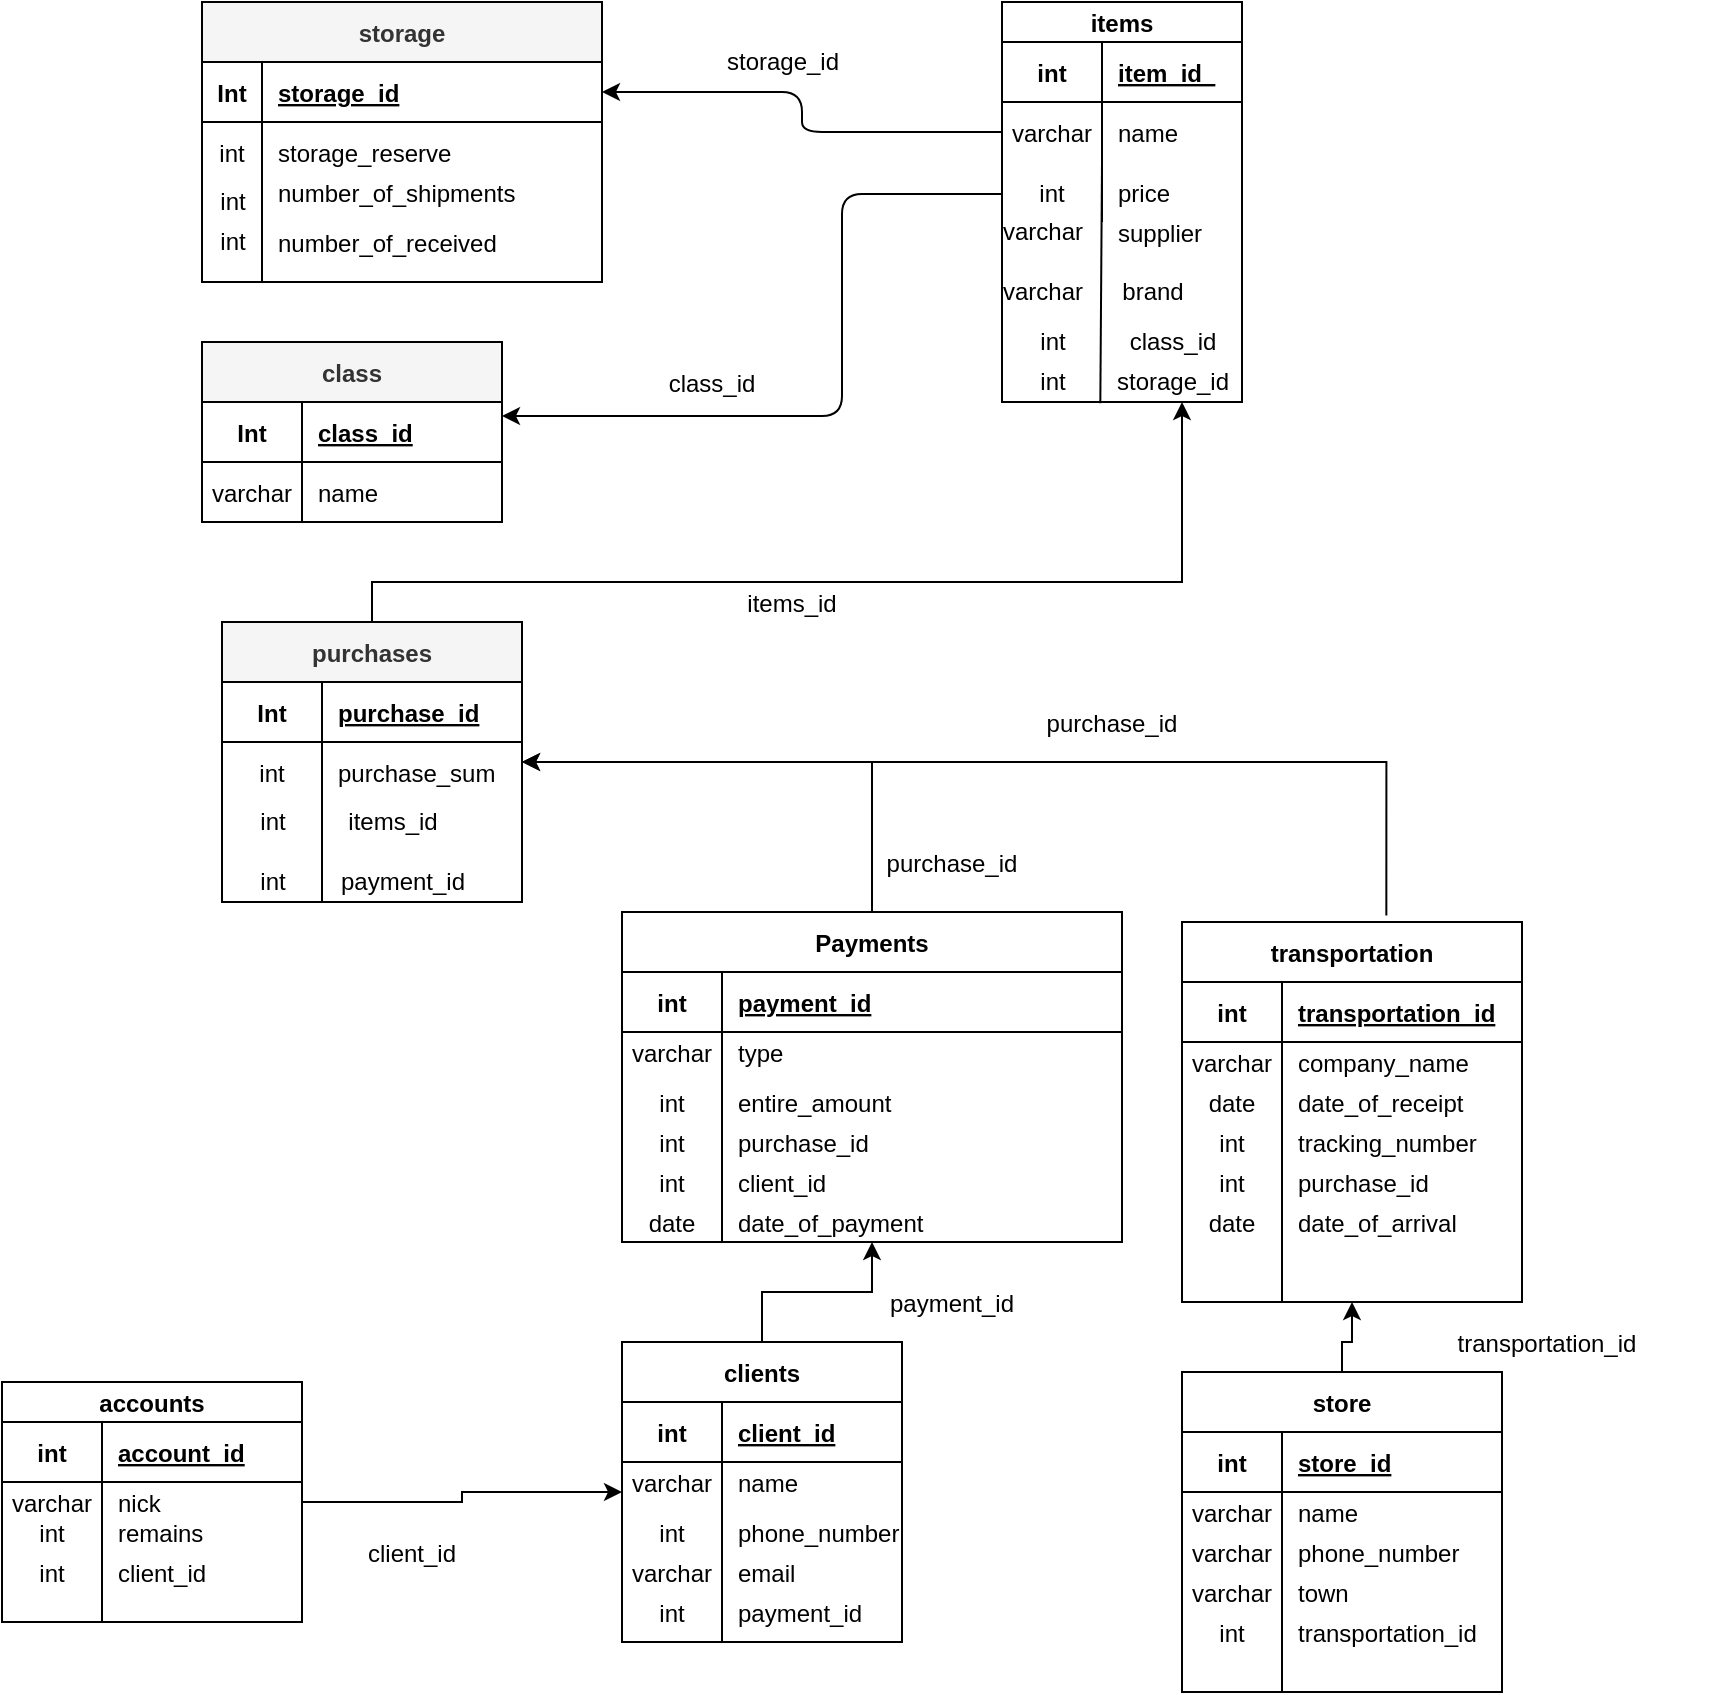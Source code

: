<mxfile version="15.9.1" type="device" pages="2"><diagram id="R2lEEEUBdFMjLlhIrx00" name="Page-1"><mxGraphModel dx="2422" dy="1034" grid="1" gridSize="10" guides="1" tooltips="1" connect="1" arrows="1" fold="1" page="1" pageScale="1" pageWidth="850" pageHeight="1100" math="0" shadow="0" extFonts="Permanent Marker^https://fonts.googleapis.com/css?family=Permanent+Marker"><root><mxCell id="0"/><mxCell id="1" parent="0"/><mxCell id="C-vyLk0tnHw3VtMMgP7b-1" value="" style="endArrow=none;startArrow=classic;endFill=0;startFill=1;edgeStyle=orthogonalEdgeStyle;fillColor=#ffe6cc;strokeColor=#000000;" parent="1" source="C-vyLk0tnHw3VtMMgP7b-24" target="C-vyLk0tnHw3VtMMgP7b-6" edge="1"><mxGeometry width="100" height="100" relative="1" as="geometry"><mxPoint x="340" y="720" as="sourcePoint"/><mxPoint x="440" y="620" as="targetPoint"/></mxGeometry></mxCell><mxCell id="C-vyLk0tnHw3VtMMgP7b-2" value="items" style="shape=table;startSize=20;container=1;collapsible=1;childLayout=tableLayout;fixedRows=1;rowLines=0;fontStyle=1;align=center;resizeLast=1;strokeWidth=1;strokeColor=default;gradientColor=#ffffff;" parent="1" vertex="1"><mxGeometry x="410" y="140" width="120" height="200" as="geometry"><mxRectangle x="410" y="120" width="80" height="20" as="alternateBounds"/></mxGeometry></mxCell><mxCell id="C-vyLk0tnHw3VtMMgP7b-3" value="" style="shape=partialRectangle;collapsible=0;dropTarget=0;pointerEvents=0;fillColor=none;points=[[0,0.5],[1,0.5]];portConstraint=eastwest;top=0;left=0;right=0;bottom=1;" parent="C-vyLk0tnHw3VtMMgP7b-2" vertex="1"><mxGeometry y="20" width="120" height="30" as="geometry"/></mxCell><mxCell id="C-vyLk0tnHw3VtMMgP7b-4" value="int" style="shape=partialRectangle;overflow=hidden;connectable=0;fillColor=none;top=0;left=0;bottom=0;right=0;fontStyle=1;" parent="C-vyLk0tnHw3VtMMgP7b-3" vertex="1"><mxGeometry width="50" height="30" as="geometry"><mxRectangle width="50" height="30" as="alternateBounds"/></mxGeometry></mxCell><mxCell id="C-vyLk0tnHw3VtMMgP7b-5" value="item_id  " style="shape=partialRectangle;overflow=hidden;connectable=0;fillColor=none;top=0;left=0;bottom=0;right=0;align=left;spacingLeft=6;fontStyle=5;" parent="C-vyLk0tnHw3VtMMgP7b-3" vertex="1"><mxGeometry x="50" width="70" height="30" as="geometry"><mxRectangle width="70" height="30" as="alternateBounds"/></mxGeometry></mxCell><mxCell id="C-vyLk0tnHw3VtMMgP7b-6" value="" style="shape=partialRectangle;collapsible=0;dropTarget=0;pointerEvents=0;fillColor=none;points=[[0,0.5],[1,0.5]];portConstraint=eastwest;top=0;left=0;right=0;bottom=0;" parent="C-vyLk0tnHw3VtMMgP7b-2" vertex="1"><mxGeometry y="50" width="120" height="30" as="geometry"/></mxCell><mxCell id="C-vyLk0tnHw3VtMMgP7b-7" value="varchar" style="shape=partialRectangle;overflow=hidden;connectable=0;fillColor=none;top=0;left=0;bottom=0;right=0;" parent="C-vyLk0tnHw3VtMMgP7b-6" vertex="1"><mxGeometry width="50" height="30" as="geometry"><mxRectangle width="50" height="30" as="alternateBounds"/></mxGeometry></mxCell><mxCell id="C-vyLk0tnHw3VtMMgP7b-8" value="name " style="shape=partialRectangle;overflow=hidden;connectable=0;fillColor=none;top=0;left=0;bottom=0;right=0;align=left;spacingLeft=6;" parent="C-vyLk0tnHw3VtMMgP7b-6" vertex="1"><mxGeometry x="50" width="70" height="30" as="geometry"><mxRectangle width="70" height="30" as="alternateBounds"/></mxGeometry></mxCell><mxCell id="C-vyLk0tnHw3VtMMgP7b-9" value="" style="shape=partialRectangle;collapsible=0;dropTarget=0;pointerEvents=0;fillColor=none;points=[[0,0.5],[1,0.5]];portConstraint=eastwest;top=0;left=0;right=0;bottom=0;" parent="C-vyLk0tnHw3VtMMgP7b-2" vertex="1"><mxGeometry y="80" width="120" height="30" as="geometry"/></mxCell><mxCell id="C-vyLk0tnHw3VtMMgP7b-10" value="int" style="shape=partialRectangle;overflow=hidden;connectable=0;fillColor=none;top=0;left=0;bottom=0;right=0;" parent="C-vyLk0tnHw3VtMMgP7b-9" vertex="1"><mxGeometry width="50" height="30" as="geometry"><mxRectangle width="50" height="30" as="alternateBounds"/></mxGeometry></mxCell><mxCell id="C-vyLk0tnHw3VtMMgP7b-11" value="price " style="shape=partialRectangle;overflow=hidden;connectable=0;fillColor=none;top=0;left=0;bottom=0;right=0;align=left;spacingLeft=6;" parent="C-vyLk0tnHw3VtMMgP7b-9" vertex="1"><mxGeometry x="50" width="70" height="30" as="geometry"><mxRectangle width="70" height="30" as="alternateBounds"/></mxGeometry></mxCell><mxCell id="UUAXigiT01chKrOop6QE-61" style="edgeStyle=orthogonalEdgeStyle;rounded=0;orthogonalLoop=1;jettySize=auto;html=1;entryX=0.601;entryY=-0.017;entryDx=0;entryDy=0;entryPerimeter=0;startArrow=classic;startFill=1;endArrow=none;endFill=0;strokeColor=#000000;" edge="1" parent="1" source="UUAXigiT01chKrOop6QE-36" target="C-vyLk0tnHw3VtMMgP7b-13"><mxGeometry relative="1" as="geometry"><mxPoint x="180" y="510" as="sourcePoint"/></mxGeometry></mxCell><mxCell id="C-vyLk0tnHw3VtMMgP7b-13" value="transportation" style="shape=table;startSize=30;container=1;collapsible=1;childLayout=tableLayout;fixedRows=1;rowLines=0;fontStyle=1;align=center;resizeLast=1;" parent="1" vertex="1"><mxGeometry x="500" y="600" width="170" height="190" as="geometry"/></mxCell><mxCell id="C-vyLk0tnHw3VtMMgP7b-14" value="" style="shape=partialRectangle;collapsible=0;dropTarget=0;pointerEvents=0;fillColor=none;points=[[0,0.5],[1,0.5]];portConstraint=eastwest;top=0;left=0;right=0;bottom=1;" parent="C-vyLk0tnHw3VtMMgP7b-13" vertex="1"><mxGeometry y="30" width="170" height="30" as="geometry"/></mxCell><mxCell id="C-vyLk0tnHw3VtMMgP7b-15" value="int" style="shape=partialRectangle;overflow=hidden;connectable=0;fillColor=none;top=0;left=0;bottom=0;right=0;fontStyle=1;" parent="C-vyLk0tnHw3VtMMgP7b-14" vertex="1"><mxGeometry width="50" height="30" as="geometry"><mxRectangle width="50" height="30" as="alternateBounds"/></mxGeometry></mxCell><mxCell id="C-vyLk0tnHw3VtMMgP7b-16" value="transportation_id" style="shape=partialRectangle;overflow=hidden;connectable=0;fillColor=none;top=0;left=0;bottom=0;right=0;align=left;spacingLeft=6;fontStyle=5;" parent="C-vyLk0tnHw3VtMMgP7b-14" vertex="1"><mxGeometry x="50" width="120" height="30" as="geometry"><mxRectangle width="120" height="30" as="alternateBounds"/></mxGeometry></mxCell><mxCell id="C-vyLk0tnHw3VtMMgP7b-17" value="" style="shape=partialRectangle;collapsible=0;dropTarget=0;pointerEvents=0;fillColor=none;points=[[0,0.5],[1,0.5]];portConstraint=eastwest;top=0;left=0;right=0;bottom=0;" parent="C-vyLk0tnHw3VtMMgP7b-13" vertex="1"><mxGeometry y="60" width="170" height="20" as="geometry"/></mxCell><mxCell id="C-vyLk0tnHw3VtMMgP7b-18" value="varchar" style="shape=partialRectangle;overflow=hidden;connectable=0;fillColor=none;top=0;left=0;bottom=0;right=0;" parent="C-vyLk0tnHw3VtMMgP7b-17" vertex="1"><mxGeometry width="50" height="20" as="geometry"><mxRectangle width="50" height="20" as="alternateBounds"/></mxGeometry></mxCell><mxCell id="C-vyLk0tnHw3VtMMgP7b-19" value="company_name" style="shape=partialRectangle;overflow=hidden;connectable=0;fillColor=none;top=0;left=0;bottom=0;right=0;align=left;spacingLeft=6;" parent="C-vyLk0tnHw3VtMMgP7b-17" vertex="1"><mxGeometry x="50" width="120" height="20" as="geometry"><mxRectangle width="120" height="20" as="alternateBounds"/></mxGeometry></mxCell><mxCell id="C-vyLk0tnHw3VtMMgP7b-20" value="" style="shape=partialRectangle;collapsible=0;dropTarget=0;pointerEvents=0;fillColor=none;points=[[0,0.5],[1,0.5]];portConstraint=eastwest;top=0;left=0;right=0;bottom=0;" parent="C-vyLk0tnHw3VtMMgP7b-13" vertex="1"><mxGeometry y="80" width="170" height="110" as="geometry"/></mxCell><mxCell id="C-vyLk0tnHw3VtMMgP7b-21" value="" style="shape=partialRectangle;overflow=hidden;connectable=0;fillColor=none;top=0;left=0;bottom=0;right=0;" parent="C-vyLk0tnHw3VtMMgP7b-20" vertex="1"><mxGeometry width="50" height="110" as="geometry"><mxRectangle width="50" height="110" as="alternateBounds"/></mxGeometry></mxCell><mxCell id="C-vyLk0tnHw3VtMMgP7b-22" value="" style="shape=partialRectangle;overflow=hidden;connectable=0;fillColor=none;top=0;left=0;bottom=0;right=0;align=left;spacingLeft=6;" parent="C-vyLk0tnHw3VtMMgP7b-20" vertex="1"><mxGeometry x="50" width="120" height="110" as="geometry"><mxRectangle width="120" height="110" as="alternateBounds"/></mxGeometry></mxCell><mxCell id="C-vyLk0tnHw3VtMMgP7b-23" value="storage" style="shape=table;startSize=30;container=1;collapsible=1;childLayout=tableLayout;fixedRows=1;rowLines=0;fontStyle=1;align=center;resizeLast=1;fillColor=#f5f5f5;fontColor=#333333;strokeColor=#000000;" parent="1" vertex="1"><mxGeometry x="10" y="140" width="200" height="140" as="geometry"/></mxCell><mxCell id="C-vyLk0tnHw3VtMMgP7b-24" value="" style="shape=partialRectangle;collapsible=0;dropTarget=0;pointerEvents=0;fillColor=none;points=[[0,0.5],[1,0.5]];portConstraint=eastwest;top=0;left=0;right=0;bottom=1;" parent="C-vyLk0tnHw3VtMMgP7b-23" vertex="1"><mxGeometry y="30" width="200" height="30" as="geometry"/></mxCell><mxCell id="C-vyLk0tnHw3VtMMgP7b-25" value="Int" style="shape=partialRectangle;overflow=hidden;connectable=0;fillColor=none;top=0;left=0;bottom=0;right=0;fontStyle=1;" parent="C-vyLk0tnHw3VtMMgP7b-24" vertex="1"><mxGeometry width="30" height="30" as="geometry"><mxRectangle width="30" height="30" as="alternateBounds"/></mxGeometry></mxCell><mxCell id="C-vyLk0tnHw3VtMMgP7b-26" value="storage_id" style="shape=partialRectangle;overflow=hidden;connectable=0;fillColor=none;top=0;left=0;bottom=0;right=0;align=left;spacingLeft=6;fontStyle=5;" parent="C-vyLk0tnHw3VtMMgP7b-24" vertex="1"><mxGeometry x="30" width="170" height="30" as="geometry"><mxRectangle width="170" height="30" as="alternateBounds"/></mxGeometry></mxCell><mxCell id="C-vyLk0tnHw3VtMMgP7b-27" value="" style="shape=partialRectangle;collapsible=0;dropTarget=0;pointerEvents=0;fillColor=none;points=[[0,0.5],[1,0.5]];portConstraint=eastwest;top=0;left=0;right=0;bottom=0;" parent="C-vyLk0tnHw3VtMMgP7b-23" vertex="1"><mxGeometry y="60" width="200" height="30" as="geometry"/></mxCell><mxCell id="C-vyLk0tnHw3VtMMgP7b-28" value="int" style="shape=partialRectangle;overflow=hidden;connectable=0;fillColor=none;top=0;left=0;bottom=0;right=0;" parent="C-vyLk0tnHw3VtMMgP7b-27" vertex="1"><mxGeometry width="30" height="30" as="geometry"><mxRectangle width="30" height="30" as="alternateBounds"/></mxGeometry></mxCell><mxCell id="C-vyLk0tnHw3VtMMgP7b-29" value="storage_reserve" style="shape=partialRectangle;overflow=hidden;connectable=0;fillColor=none;top=0;left=0;bottom=0;right=0;align=left;spacingLeft=6;" parent="C-vyLk0tnHw3VtMMgP7b-27" vertex="1"><mxGeometry x="30" width="170" height="30" as="geometry"><mxRectangle width="170" height="30" as="alternateBounds"/></mxGeometry></mxCell><mxCell id="UUAXigiT01chKrOop6QE-2" value="supplier" style="shape=partialRectangle;overflow=hidden;connectable=0;fillColor=none;top=0;left=0;bottom=0;right=0;align=left;spacingLeft=6;" vertex="1" parent="1"><mxGeometry x="460" y="240" width="220" height="30" as="geometry"><mxRectangle width="220" height="30" as="alternateBounds"/></mxGeometry></mxCell><mxCell id="UUAXigiT01chKrOop6QE-4" value="varchar" style="text;html=1;align=center;verticalAlign=middle;resizable=0;points=[];autosize=1;strokeColor=none;fillColor=none;" vertex="1" parent="1"><mxGeometry x="400" y="245" width="60" height="20" as="geometry"/></mxCell><mxCell id="UUAXigiT01chKrOop6QE-6" value="" style="endArrow=none;html=1;rounded=0;exitX=-0.012;exitY=1.033;exitDx=0;exitDy=0;exitPerimeter=0;" edge="1" parent="1" source="UUAXigiT01chKrOop6QE-12"><mxGeometry width="50" height="50" relative="1" as="geometry"><mxPoint x="460" y="350" as="sourcePoint"/><mxPoint x="460" y="220" as="targetPoint"/><Array as="points"/></mxGeometry></mxCell><mxCell id="UUAXigiT01chKrOop6QE-8" value="class_id" style="text;html=1;align=center;verticalAlign=middle;resizable=0;points=[];autosize=1;strokeColor=none;fillColor=none;" vertex="1" parent="1"><mxGeometry x="465" y="300" width="60" height="20" as="geometry"/></mxCell><mxCell id="UUAXigiT01chKrOop6QE-9" value="int" style="text;html=1;align=center;verticalAlign=middle;resizable=0;points=[];autosize=1;strokeColor=none;fillColor=none;" vertex="1" parent="1"><mxGeometry x="420" y="300" width="30" height="20" as="geometry"/></mxCell><mxCell id="UUAXigiT01chKrOop6QE-10" value="brand" style="text;html=1;align=center;verticalAlign=middle;resizable=0;points=[];autosize=1;strokeColor=none;fillColor=none;" vertex="1" parent="1"><mxGeometry x="460" y="275" width="50" height="20" as="geometry"/></mxCell><mxCell id="UUAXigiT01chKrOop6QE-11" value="varchar&lt;br&gt;" style="text;html=1;align=center;verticalAlign=middle;resizable=0;points=[];autosize=1;strokeColor=none;fillColor=none;" vertex="1" parent="1"><mxGeometry x="400" y="275" width="60" height="20" as="geometry"/></mxCell><mxCell id="UUAXigiT01chKrOop6QE-12" value="storage_id" style="text;html=1;align=center;verticalAlign=middle;resizable=0;points=[];autosize=1;strokeColor=none;fillColor=none;" vertex="1" parent="1"><mxGeometry x="460" y="320" width="70" height="20" as="geometry"/></mxCell><mxCell id="UUAXigiT01chKrOop6QE-13" value="int" style="text;html=1;align=center;verticalAlign=middle;resizable=0;points=[];autosize=1;strokeColor=none;fillColor=none;" vertex="1" parent="1"><mxGeometry x="420" y="320" width="30" height="20" as="geometry"/></mxCell><mxCell id="UUAXigiT01chKrOop6QE-14" value="number_of_shipments" style="shape=partialRectangle;overflow=hidden;connectable=0;fillColor=none;top=0;left=0;bottom=0;right=0;align=left;spacingLeft=6;" vertex="1" parent="1"><mxGeometry x="40" y="220" width="220" height="30" as="geometry"><mxRectangle width="220" height="30" as="alternateBounds"/></mxGeometry></mxCell><mxCell id="UUAXigiT01chKrOop6QE-15" value="number_of_received" style="shape=partialRectangle;overflow=hidden;connectable=0;fillColor=none;top=0;left=0;bottom=0;right=0;align=left;spacingLeft=6;" vertex="1" parent="1"><mxGeometry x="40" y="245" width="220" height="30" as="geometry"><mxRectangle width="220" height="30" as="alternateBounds"/></mxGeometry></mxCell><mxCell id="UUAXigiT01chKrOop6QE-16" value="int" style="text;html=1;align=center;verticalAlign=middle;resizable=0;points=[];autosize=1;strokeColor=none;fillColor=none;" vertex="1" parent="1"><mxGeometry x="10" y="230" width="30" height="20" as="geometry"/></mxCell><mxCell id="UUAXigiT01chKrOop6QE-17" value="int" style="text;html=1;align=center;verticalAlign=middle;resizable=0;points=[];autosize=1;strokeColor=none;fillColor=none;" vertex="1" parent="1"><mxGeometry x="10" y="250" width="30" height="20" as="geometry"/></mxCell><mxCell id="UUAXigiT01chKrOop6QE-18" value="storage_id" style="text;html=1;align=center;verticalAlign=middle;resizable=0;points=[];autosize=1;strokeColor=none;fillColor=none;" vertex="1" parent="1"><mxGeometry x="265" y="160" width="70" height="20" as="geometry"/></mxCell><mxCell id="UUAXigiT01chKrOop6QE-29" value="class" style="shape=table;startSize=30;container=1;collapsible=1;childLayout=tableLayout;fixedRows=1;rowLines=0;fontStyle=1;align=center;resizeLast=1;fillColor=#f5f5f5;fontColor=#333333;strokeColor=#000000;" vertex="1" parent="1"><mxGeometry x="10" y="310" width="150" height="90" as="geometry"/></mxCell><mxCell id="UUAXigiT01chKrOop6QE-30" value="" style="shape=partialRectangle;collapsible=0;dropTarget=0;pointerEvents=0;fillColor=none;points=[[0,0.5],[1,0.5]];portConstraint=eastwest;top=0;left=0;right=0;bottom=1;" vertex="1" parent="UUAXigiT01chKrOop6QE-29"><mxGeometry y="30" width="150" height="30" as="geometry"/></mxCell><mxCell id="UUAXigiT01chKrOop6QE-31" value="Int" style="shape=partialRectangle;overflow=hidden;connectable=0;fillColor=none;top=0;left=0;bottom=0;right=0;fontStyle=1;" vertex="1" parent="UUAXigiT01chKrOop6QE-30"><mxGeometry width="50" height="30" as="geometry"><mxRectangle width="50" height="30" as="alternateBounds"/></mxGeometry></mxCell><mxCell id="UUAXigiT01chKrOop6QE-32" value="class_id" style="shape=partialRectangle;overflow=hidden;connectable=0;fillColor=none;top=0;left=0;bottom=0;right=0;align=left;spacingLeft=6;fontStyle=5;" vertex="1" parent="UUAXigiT01chKrOop6QE-30"><mxGeometry x="50" width="100" height="30" as="geometry"><mxRectangle width="100" height="30" as="alternateBounds"/></mxGeometry></mxCell><mxCell id="UUAXigiT01chKrOop6QE-33" value="" style="shape=partialRectangle;collapsible=0;dropTarget=0;pointerEvents=0;fillColor=none;points=[[0,0.5],[1,0.5]];portConstraint=eastwest;top=0;left=0;right=0;bottom=0;" vertex="1" parent="UUAXigiT01chKrOop6QE-29"><mxGeometry y="60" width="150" height="30" as="geometry"/></mxCell><mxCell id="UUAXigiT01chKrOop6QE-34" value="varchar" style="shape=partialRectangle;overflow=hidden;connectable=0;fillColor=none;top=0;left=0;bottom=0;right=0;" vertex="1" parent="UUAXigiT01chKrOop6QE-33"><mxGeometry width="50" height="30" as="geometry"><mxRectangle width="50" height="30" as="alternateBounds"/></mxGeometry></mxCell><mxCell id="UUAXigiT01chKrOop6QE-35" value="name" style="shape=partialRectangle;overflow=hidden;connectable=0;fillColor=none;top=0;left=0;bottom=0;right=0;align=left;spacingLeft=6;" vertex="1" parent="UUAXigiT01chKrOop6QE-33"><mxGeometry x="50" width="100" height="30" as="geometry"><mxRectangle width="100" height="30" as="alternateBounds"/></mxGeometry></mxCell><mxCell id="UUAXigiT01chKrOop6QE-36" value="purchases" style="shape=table;startSize=30;container=1;collapsible=1;childLayout=tableLayout;fixedRows=1;rowLines=0;fontStyle=1;align=center;resizeLast=1;fillColor=#f5f5f5;fontColor=#333333;strokeColor=#000000;" vertex="1" parent="1"><mxGeometry x="20" y="450" width="150" height="140" as="geometry"/></mxCell><mxCell id="UUAXigiT01chKrOop6QE-37" value="" style="shape=partialRectangle;collapsible=0;dropTarget=0;pointerEvents=0;fillColor=none;points=[[0,0.5],[1,0.5]];portConstraint=eastwest;top=0;left=0;right=0;bottom=1;" vertex="1" parent="UUAXigiT01chKrOop6QE-36"><mxGeometry y="30" width="150" height="30" as="geometry"/></mxCell><mxCell id="UUAXigiT01chKrOop6QE-38" value="Int" style="shape=partialRectangle;overflow=hidden;connectable=0;fillColor=none;top=0;left=0;bottom=0;right=0;fontStyle=1;" vertex="1" parent="UUAXigiT01chKrOop6QE-37"><mxGeometry width="50" height="30" as="geometry"><mxRectangle width="50" height="30" as="alternateBounds"/></mxGeometry></mxCell><mxCell id="UUAXigiT01chKrOop6QE-39" value="purchase_id" style="shape=partialRectangle;overflow=hidden;connectable=0;fillColor=none;top=0;left=0;bottom=0;right=0;align=left;spacingLeft=6;fontStyle=5;" vertex="1" parent="UUAXigiT01chKrOop6QE-37"><mxGeometry x="50" width="100" height="30" as="geometry"><mxRectangle width="100" height="30" as="alternateBounds"/></mxGeometry></mxCell><mxCell id="UUAXigiT01chKrOop6QE-40" value="" style="shape=partialRectangle;collapsible=0;dropTarget=0;pointerEvents=0;fillColor=none;points=[[0,0.5],[1,0.5]];portConstraint=eastwest;top=0;left=0;right=0;bottom=0;" vertex="1" parent="UUAXigiT01chKrOop6QE-36"><mxGeometry y="60" width="150" height="30" as="geometry"/></mxCell><mxCell id="UUAXigiT01chKrOop6QE-41" value="int" style="shape=partialRectangle;overflow=hidden;connectable=0;fillColor=none;top=0;left=0;bottom=0;right=0;" vertex="1" parent="UUAXigiT01chKrOop6QE-40"><mxGeometry width="50" height="30" as="geometry"><mxRectangle width="50" height="30" as="alternateBounds"/></mxGeometry></mxCell><mxCell id="UUAXigiT01chKrOop6QE-42" value="purchase_sum" style="shape=partialRectangle;overflow=hidden;connectable=0;fillColor=none;top=0;left=0;bottom=0;right=0;align=left;spacingLeft=6;" vertex="1" parent="UUAXigiT01chKrOop6QE-40"><mxGeometry x="50" width="100" height="30" as="geometry"><mxRectangle width="100" height="30" as="alternateBounds"/></mxGeometry></mxCell><mxCell id="UUAXigiT01chKrOop6QE-43" value="items_id" style="text;html=1;align=center;verticalAlign=middle;resizable=0;points=[];autosize=1;strokeColor=none;fillColor=none;" vertex="1" parent="1"><mxGeometry x="75" y="540" width="60" height="20" as="geometry"/></mxCell><mxCell id="UUAXigiT01chKrOop6QE-44" value="payment_id" style="text;html=1;align=center;verticalAlign=middle;resizable=0;points=[];autosize=1;strokeColor=none;fillColor=none;" vertex="1" parent="1"><mxGeometry x="70" y="570" width="80" height="20" as="geometry"/></mxCell><mxCell id="UUAXigiT01chKrOop6QE-46" value="int" style="text;html=1;align=center;verticalAlign=middle;resizable=0;points=[];autosize=1;strokeColor=none;fillColor=none;" vertex="1" parent="1"><mxGeometry x="30" y="540" width="30" height="20" as="geometry"/></mxCell><mxCell id="UUAXigiT01chKrOop6QE-47" value="int" style="text;html=1;align=center;verticalAlign=middle;resizable=0;points=[];autosize=1;strokeColor=none;fillColor=none;" vertex="1" parent="1"><mxGeometry x="30" y="570" width="30" height="20" as="geometry"/></mxCell><mxCell id="UUAXigiT01chKrOop6QE-49" value="" style="endArrow=none;startArrow=classic;endFill=0;startFill=1;edgeStyle=orthogonalEdgeStyle;fillColor=#ffe6cc;strokeColor=#000000;" edge="1" parent="1" source="UUAXigiT01chKrOop6QE-30" target="C-vyLk0tnHw3VtMMgP7b-2"><mxGeometry width="100" height="100" relative="1" as="geometry"><mxPoint x="180" y="310" as="sourcePoint"/><mxPoint x="400" y="215" as="targetPoint"/><Array as="points"><mxPoint x="330" y="347"/><mxPoint x="330" y="236"/></Array></mxGeometry></mxCell><mxCell id="UUAXigiT01chKrOop6QE-50" style="edgeStyle=orthogonalEdgeStyle;rounded=0;orthogonalLoop=1;jettySize=auto;html=1;startArrow=classic;startFill=1;endArrow=none;endFill=0;strokeColor=#000000;" edge="1" parent="1" source="C-vyLk0tnHw3VtMMgP7b-2" target="UUAXigiT01chKrOop6QE-36"><mxGeometry relative="1" as="geometry"><Array as="points"><mxPoint x="500" y="430"/><mxPoint x="95" y="430"/></Array></mxGeometry></mxCell><mxCell id="UUAXigiT01chKrOop6QE-52" value="tracking_number" style="shape=partialRectangle;overflow=hidden;connectable=0;fillColor=none;top=0;left=0;bottom=0;right=0;align=left;spacingLeft=6;" vertex="1" parent="1"><mxGeometry x="550" y="700" width="220" height="20" as="geometry"><mxRectangle width="220" height="20" as="alternateBounds"/></mxGeometry></mxCell><mxCell id="UUAXigiT01chKrOop6QE-53" value="purchase_id" style="shape=partialRectangle;overflow=hidden;connectable=0;fillColor=none;top=0;left=0;bottom=0;right=0;align=left;spacingLeft=6;" vertex="1" parent="1"><mxGeometry x="550" y="720" width="220" height="20" as="geometry"><mxRectangle width="220" height="20" as="alternateBounds"/></mxGeometry></mxCell><mxCell id="UUAXigiT01chKrOop6QE-54" value="date_of_arrival" style="shape=partialRectangle;overflow=hidden;connectable=0;fillColor=none;top=0;left=0;bottom=0;right=0;align=left;spacingLeft=6;" vertex="1" parent="1"><mxGeometry x="550" y="740" width="220" height="20" as="geometry"><mxRectangle width="220" height="20" as="alternateBounds"/></mxGeometry></mxCell><mxCell id="UUAXigiT01chKrOop6QE-55" value="date_of_receipt" style="shape=partialRectangle;overflow=hidden;connectable=0;fillColor=none;top=0;left=0;bottom=0;right=0;align=left;spacingLeft=6;" vertex="1" parent="1"><mxGeometry x="550" y="680" width="220" height="20" as="geometry"><mxRectangle width="220" height="20" as="alternateBounds"/></mxGeometry></mxCell><mxCell id="UUAXigiT01chKrOop6QE-57" value="int" style="shape=partialRectangle;overflow=hidden;connectable=0;fillColor=none;top=0;left=0;bottom=0;right=0;" vertex="1" parent="1"><mxGeometry x="500" y="700" width="50" height="20" as="geometry"><mxRectangle width="50" height="20" as="alternateBounds"/></mxGeometry></mxCell><mxCell id="UUAXigiT01chKrOop6QE-58" value="int" style="shape=partialRectangle;overflow=hidden;connectable=0;fillColor=none;top=0;left=0;bottom=0;right=0;" vertex="1" parent="1"><mxGeometry x="500" y="720" width="50" height="20" as="geometry"><mxRectangle width="50" height="20" as="alternateBounds"/></mxGeometry></mxCell><mxCell id="UUAXigiT01chKrOop6QE-59" value="date" style="shape=partialRectangle;overflow=hidden;connectable=0;fillColor=none;top=0;left=0;bottom=0;right=0;" vertex="1" parent="1"><mxGeometry x="500" y="740" width="50" height="20" as="geometry"><mxRectangle width="50" height="20" as="alternateBounds"/></mxGeometry></mxCell><mxCell id="UUAXigiT01chKrOop6QE-60" value="date" style="shape=partialRectangle;overflow=hidden;connectable=0;fillColor=none;top=0;left=0;bottom=0;right=0;" vertex="1" parent="1"><mxGeometry x="500" y="680" width="50" height="20" as="geometry"><mxRectangle width="50" height="20" as="alternateBounds"/></mxGeometry></mxCell><mxCell id="UUAXigiT01chKrOop6QE-80" style="edgeStyle=orthogonalEdgeStyle;rounded=0;orthogonalLoop=1;jettySize=auto;html=1;startArrow=classic;startFill=1;endArrow=none;endFill=0;strokeColor=#000000;" edge="1" parent="1" source="UUAXigiT01chKrOop6QE-36" target="UUAXigiT01chKrOop6QE-62"><mxGeometry relative="1" as="geometry"><mxPoint x="200" y="480" as="sourcePoint"/></mxGeometry></mxCell><mxCell id="AFdfgDKi3jwViOlW2XIq-9" style="edgeStyle=orthogonalEdgeStyle;rounded=0;orthogonalLoop=1;jettySize=auto;html=1;startArrow=classic;startFill=1;endArrow=none;endFill=0;strokeColor=#000000;" edge="1" parent="1" source="UUAXigiT01chKrOop6QE-62" target="UUAXigiT01chKrOop6QE-100"><mxGeometry relative="1" as="geometry"/></mxCell><mxCell id="UUAXigiT01chKrOop6QE-62" value="Payments" style="shape=table;startSize=30;container=1;collapsible=1;childLayout=tableLayout;fixedRows=1;rowLines=0;fontStyle=1;align=center;resizeLast=1;" vertex="1" parent="1"><mxGeometry x="220" y="595" width="250" height="165" as="geometry"/></mxCell><mxCell id="UUAXigiT01chKrOop6QE-63" value="" style="shape=partialRectangle;collapsible=0;dropTarget=0;pointerEvents=0;fillColor=none;points=[[0,0.5],[1,0.5]];portConstraint=eastwest;top=0;left=0;right=0;bottom=1;" vertex="1" parent="UUAXigiT01chKrOop6QE-62"><mxGeometry y="30" width="250" height="30" as="geometry"/></mxCell><mxCell id="UUAXigiT01chKrOop6QE-64" value="int" style="shape=partialRectangle;overflow=hidden;connectable=0;fillColor=none;top=0;left=0;bottom=0;right=0;fontStyle=1;" vertex="1" parent="UUAXigiT01chKrOop6QE-63"><mxGeometry width="50" height="30" as="geometry"><mxRectangle width="50" height="30" as="alternateBounds"/></mxGeometry></mxCell><mxCell id="UUAXigiT01chKrOop6QE-65" value="payment_id" style="shape=partialRectangle;overflow=hidden;connectable=0;fillColor=none;top=0;left=0;bottom=0;right=0;align=left;spacingLeft=6;fontStyle=5;" vertex="1" parent="UUAXigiT01chKrOop6QE-63"><mxGeometry x="50" width="200" height="30" as="geometry"><mxRectangle width="200" height="30" as="alternateBounds"/></mxGeometry></mxCell><mxCell id="UUAXigiT01chKrOop6QE-66" value="" style="shape=partialRectangle;collapsible=0;dropTarget=0;pointerEvents=0;fillColor=none;points=[[0,0.5],[1,0.5]];portConstraint=eastwest;top=0;left=0;right=0;bottom=0;" vertex="1" parent="UUAXigiT01chKrOop6QE-62"><mxGeometry y="60" width="250" height="20" as="geometry"/></mxCell><mxCell id="UUAXigiT01chKrOop6QE-67" value="varchar" style="shape=partialRectangle;overflow=hidden;connectable=0;fillColor=none;top=0;left=0;bottom=0;right=0;" vertex="1" parent="UUAXigiT01chKrOop6QE-66"><mxGeometry width="50" height="20" as="geometry"><mxRectangle width="50" height="20" as="alternateBounds"/></mxGeometry></mxCell><mxCell id="UUAXigiT01chKrOop6QE-68" value="type" style="shape=partialRectangle;overflow=hidden;connectable=0;fillColor=none;top=0;left=0;bottom=0;right=0;align=left;spacingLeft=6;" vertex="1" parent="UUAXigiT01chKrOop6QE-66"><mxGeometry x="50" width="200" height="20" as="geometry"><mxRectangle width="200" height="20" as="alternateBounds"/></mxGeometry></mxCell><mxCell id="UUAXigiT01chKrOop6QE-69" value="" style="shape=partialRectangle;collapsible=0;dropTarget=0;pointerEvents=0;fillColor=none;points=[[0,0.5],[1,0.5]];portConstraint=eastwest;top=0;left=0;right=0;bottom=0;" vertex="1" parent="UUAXigiT01chKrOop6QE-62"><mxGeometry y="80" width="250" height="85" as="geometry"/></mxCell><mxCell id="UUAXigiT01chKrOop6QE-70" value="" style="shape=partialRectangle;overflow=hidden;connectable=0;fillColor=none;top=0;left=0;bottom=0;right=0;" vertex="1" parent="UUAXigiT01chKrOop6QE-69"><mxGeometry width="50" height="85" as="geometry"><mxRectangle width="50" height="85" as="alternateBounds"/></mxGeometry></mxCell><mxCell id="UUAXigiT01chKrOop6QE-71" value="" style="shape=partialRectangle;overflow=hidden;connectable=0;fillColor=none;top=0;left=0;bottom=0;right=0;align=left;spacingLeft=6;" vertex="1" parent="UUAXigiT01chKrOop6QE-69"><mxGeometry x="50" width="200" height="85" as="geometry"><mxRectangle width="200" height="85" as="alternateBounds"/></mxGeometry></mxCell><mxCell id="UUAXigiT01chKrOop6QE-72" value="entire_amount" style="shape=partialRectangle;overflow=hidden;connectable=0;fillColor=none;top=0;left=0;bottom=0;right=0;align=left;spacingLeft=6;" vertex="1" parent="1"><mxGeometry x="270" y="680" width="200" height="20" as="geometry"><mxRectangle width="200" height="20" as="alternateBounds"/></mxGeometry></mxCell><mxCell id="UUAXigiT01chKrOop6QE-73" value="purchase_id" style="shape=partialRectangle;overflow=hidden;connectable=0;fillColor=none;top=0;left=0;bottom=0;right=0;align=left;spacingLeft=6;" vertex="1" parent="1"><mxGeometry x="270" y="700" width="200" height="20" as="geometry"><mxRectangle width="200" height="20" as="alternateBounds"/></mxGeometry></mxCell><mxCell id="UUAXigiT01chKrOop6QE-74" value="client_id" style="shape=partialRectangle;overflow=hidden;connectable=0;fillColor=none;top=0;left=0;bottom=0;right=0;align=left;spacingLeft=6;" vertex="1" parent="1"><mxGeometry x="270" y="720" width="200" height="20" as="geometry"><mxRectangle width="200" height="20" as="alternateBounds"/></mxGeometry></mxCell><mxCell id="UUAXigiT01chKrOop6QE-75" value="date_of_payment" style="shape=partialRectangle;overflow=hidden;connectable=0;fillColor=none;top=0;left=0;bottom=0;right=0;align=left;spacingLeft=6;" vertex="1" parent="1"><mxGeometry x="270" y="740" width="200" height="20" as="geometry"><mxRectangle width="200" height="20" as="alternateBounds"/></mxGeometry></mxCell><mxCell id="UUAXigiT01chKrOop6QE-76" value="int" style="shape=partialRectangle;overflow=hidden;connectable=0;fillColor=none;top=0;left=0;bottom=0;right=0;" vertex="1" parent="1"><mxGeometry x="220" y="680" width="50" height="20" as="geometry"><mxRectangle width="50" height="20" as="alternateBounds"/></mxGeometry></mxCell><mxCell id="UUAXigiT01chKrOop6QE-77" value="int" style="shape=partialRectangle;overflow=hidden;connectable=0;fillColor=none;top=0;left=0;bottom=0;right=0;" vertex="1" parent="1"><mxGeometry x="220" y="700" width="50" height="20" as="geometry"><mxRectangle width="50" height="20" as="alternateBounds"/></mxGeometry></mxCell><mxCell id="UUAXigiT01chKrOop6QE-78" value="int" style="shape=partialRectangle;overflow=hidden;connectable=0;fillColor=none;top=0;left=0;bottom=0;right=0;" vertex="1" parent="1"><mxGeometry x="220" y="720" width="50" height="20" as="geometry"><mxRectangle width="50" height="20" as="alternateBounds"/></mxGeometry></mxCell><mxCell id="UUAXigiT01chKrOop6QE-79" value="date" style="shape=partialRectangle;overflow=hidden;connectable=0;fillColor=none;top=0;left=0;bottom=0;right=0;" vertex="1" parent="1"><mxGeometry x="220" y="740" width="50" height="20" as="geometry"><mxRectangle width="50" height="20" as="alternateBounds"/></mxGeometry></mxCell><mxCell id="UUAXigiT01chKrOop6QE-99" style="edgeStyle=orthogonalEdgeStyle;rounded=0;orthogonalLoop=1;jettySize=auto;html=1;startArrow=classic;startFill=1;endArrow=none;endFill=0;strokeColor=#000000;" edge="1" parent="1" source="C-vyLk0tnHw3VtMMgP7b-13" target="UUAXigiT01chKrOop6QE-81"><mxGeometry relative="1" as="geometry"/></mxCell><mxCell id="UUAXigiT01chKrOop6QE-81" value="store" style="shape=table;startSize=30;container=1;collapsible=1;childLayout=tableLayout;fixedRows=1;rowLines=0;fontStyle=1;align=center;resizeLast=1;" vertex="1" parent="1"><mxGeometry x="500" y="825" width="160" height="160" as="geometry"/></mxCell><mxCell id="UUAXigiT01chKrOop6QE-82" value="" style="shape=partialRectangle;collapsible=0;dropTarget=0;pointerEvents=0;fillColor=none;points=[[0,0.5],[1,0.5]];portConstraint=eastwest;top=0;left=0;right=0;bottom=1;" vertex="1" parent="UUAXigiT01chKrOop6QE-81"><mxGeometry y="30" width="160" height="30" as="geometry"/></mxCell><mxCell id="UUAXigiT01chKrOop6QE-83" value="int" style="shape=partialRectangle;overflow=hidden;connectable=0;fillColor=none;top=0;left=0;bottom=0;right=0;fontStyle=1;" vertex="1" parent="UUAXigiT01chKrOop6QE-82"><mxGeometry width="50" height="30" as="geometry"><mxRectangle width="50" height="30" as="alternateBounds"/></mxGeometry></mxCell><mxCell id="UUAXigiT01chKrOop6QE-84" value="store_id" style="shape=partialRectangle;overflow=hidden;connectable=0;fillColor=none;top=0;left=0;bottom=0;right=0;align=left;spacingLeft=6;fontStyle=5;" vertex="1" parent="UUAXigiT01chKrOop6QE-82"><mxGeometry x="50" width="110" height="30" as="geometry"><mxRectangle width="110" height="30" as="alternateBounds"/></mxGeometry></mxCell><mxCell id="UUAXigiT01chKrOop6QE-85" value="" style="shape=partialRectangle;collapsible=0;dropTarget=0;pointerEvents=0;fillColor=none;points=[[0,0.5],[1,0.5]];portConstraint=eastwest;top=0;left=0;right=0;bottom=0;" vertex="1" parent="UUAXigiT01chKrOop6QE-81"><mxGeometry y="60" width="160" height="20" as="geometry"/></mxCell><mxCell id="UUAXigiT01chKrOop6QE-86" value="varchar" style="shape=partialRectangle;overflow=hidden;connectable=0;fillColor=none;top=0;left=0;bottom=0;right=0;" vertex="1" parent="UUAXigiT01chKrOop6QE-85"><mxGeometry width="50" height="20" as="geometry"><mxRectangle width="50" height="20" as="alternateBounds"/></mxGeometry></mxCell><mxCell id="UUAXigiT01chKrOop6QE-87" value="name" style="shape=partialRectangle;overflow=hidden;connectable=0;fillColor=none;top=0;left=0;bottom=0;right=0;align=left;spacingLeft=6;" vertex="1" parent="UUAXigiT01chKrOop6QE-85"><mxGeometry x="50" width="110" height="20" as="geometry"><mxRectangle width="110" height="20" as="alternateBounds"/></mxGeometry></mxCell><mxCell id="UUAXigiT01chKrOop6QE-88" value="" style="shape=partialRectangle;collapsible=0;dropTarget=0;pointerEvents=0;fillColor=none;points=[[0,0.5],[1,0.5]];portConstraint=eastwest;top=0;left=0;right=0;bottom=0;" vertex="1" parent="UUAXigiT01chKrOop6QE-81"><mxGeometry y="80" width="160" height="80" as="geometry"/></mxCell><mxCell id="UUAXigiT01chKrOop6QE-89" value="" style="shape=partialRectangle;overflow=hidden;connectable=0;fillColor=none;top=0;left=0;bottom=0;right=0;" vertex="1" parent="UUAXigiT01chKrOop6QE-88"><mxGeometry width="50" height="80" as="geometry"><mxRectangle width="50" height="80" as="alternateBounds"/></mxGeometry></mxCell><mxCell id="UUAXigiT01chKrOop6QE-90" value="" style="shape=partialRectangle;overflow=hidden;connectable=0;fillColor=none;top=0;left=0;bottom=0;right=0;align=left;spacingLeft=6;" vertex="1" parent="UUAXigiT01chKrOop6QE-88"><mxGeometry x="50" width="110" height="80" as="geometry"><mxRectangle width="110" height="80" as="alternateBounds"/></mxGeometry></mxCell><mxCell id="UUAXigiT01chKrOop6QE-91" value="phone_number" style="shape=partialRectangle;overflow=hidden;connectable=0;fillColor=none;top=0;left=0;bottom=0;right=0;align=left;spacingLeft=6;" vertex="1" parent="1"><mxGeometry x="550" y="905" width="220" height="20" as="geometry"><mxRectangle width="220" height="20" as="alternateBounds"/></mxGeometry></mxCell><mxCell id="UUAXigiT01chKrOop6QE-92" value="town" style="shape=partialRectangle;overflow=hidden;connectable=0;fillColor=none;top=0;left=0;bottom=0;right=0;align=left;spacingLeft=6;" vertex="1" parent="1"><mxGeometry x="550" y="925" width="220" height="20" as="geometry"><mxRectangle width="220" height="20" as="alternateBounds"/></mxGeometry></mxCell><mxCell id="UUAXigiT01chKrOop6QE-94" value="transportation_id" style="shape=partialRectangle;overflow=hidden;connectable=0;fillColor=none;top=0;left=0;bottom=0;right=0;align=left;spacingLeft=6;" vertex="1" parent="1"><mxGeometry x="550" y="945" width="220" height="20" as="geometry"><mxRectangle width="220" height="20" as="alternateBounds"/></mxGeometry></mxCell><mxCell id="UUAXigiT01chKrOop6QE-95" value="varchar" style="shape=partialRectangle;overflow=hidden;connectable=0;fillColor=none;top=0;left=0;bottom=0;right=0;" vertex="1" parent="1"><mxGeometry x="500" y="925" width="50" height="20" as="geometry"><mxRectangle width="50" height="20" as="alternateBounds"/></mxGeometry></mxCell><mxCell id="UUAXigiT01chKrOop6QE-96" value="varchar" style="shape=partialRectangle;overflow=hidden;connectable=0;fillColor=none;top=0;left=0;bottom=0;right=0;" vertex="1" parent="1"><mxGeometry x="500" y="905" width="50" height="20" as="geometry"><mxRectangle width="50" height="20" as="alternateBounds"/></mxGeometry></mxCell><mxCell id="UUAXigiT01chKrOop6QE-98" value="int" style="shape=partialRectangle;overflow=hidden;connectable=0;fillColor=none;top=0;left=0;bottom=0;right=0;" vertex="1" parent="1"><mxGeometry x="500" y="945" width="50" height="20" as="geometry"><mxRectangle width="50" height="20" as="alternateBounds"/></mxGeometry></mxCell><mxCell id="AFdfgDKi3jwViOlW2XIq-25" style="edgeStyle=orthogonalEdgeStyle;rounded=0;orthogonalLoop=1;jettySize=auto;html=1;startArrow=classic;startFill=1;endArrow=none;endFill=0;strokeColor=#000000;" edge="1" parent="1" source="UUAXigiT01chKrOop6QE-100" target="AFdfgDKi3jwViOlW2XIq-10"><mxGeometry relative="1" as="geometry"><mxPoint x="160" y="905" as="targetPoint"/></mxGeometry></mxCell><mxCell id="UUAXigiT01chKrOop6QE-100" value="clients" style="shape=table;startSize=30;container=1;collapsible=1;childLayout=tableLayout;fixedRows=1;rowLines=0;fontStyle=1;align=center;resizeLast=1;" vertex="1" parent="1"><mxGeometry x="220" y="810" width="140" height="150" as="geometry"/></mxCell><mxCell id="UUAXigiT01chKrOop6QE-101" value="" style="shape=partialRectangle;collapsible=0;dropTarget=0;pointerEvents=0;fillColor=none;points=[[0,0.5],[1,0.5]];portConstraint=eastwest;top=0;left=0;right=0;bottom=1;" vertex="1" parent="UUAXigiT01chKrOop6QE-100"><mxGeometry y="30" width="140" height="30" as="geometry"/></mxCell><mxCell id="UUAXigiT01chKrOop6QE-102" value="int" style="shape=partialRectangle;overflow=hidden;connectable=0;fillColor=none;top=0;left=0;bottom=0;right=0;fontStyle=1;" vertex="1" parent="UUAXigiT01chKrOop6QE-101"><mxGeometry width="50" height="30" as="geometry"><mxRectangle width="50" height="30" as="alternateBounds"/></mxGeometry></mxCell><mxCell id="UUAXigiT01chKrOop6QE-103" value="client_id" style="shape=partialRectangle;overflow=hidden;connectable=0;fillColor=none;top=0;left=0;bottom=0;right=0;align=left;spacingLeft=6;fontStyle=5;" vertex="1" parent="UUAXigiT01chKrOop6QE-101"><mxGeometry x="50" width="90" height="30" as="geometry"><mxRectangle width="90" height="30" as="alternateBounds"/></mxGeometry></mxCell><mxCell id="UUAXigiT01chKrOop6QE-104" value="" style="shape=partialRectangle;collapsible=0;dropTarget=0;pointerEvents=0;fillColor=none;points=[[0,0.5],[1,0.5]];portConstraint=eastwest;top=0;left=0;right=0;bottom=0;" vertex="1" parent="UUAXigiT01chKrOop6QE-100"><mxGeometry y="60" width="140" height="20" as="geometry"/></mxCell><mxCell id="UUAXigiT01chKrOop6QE-105" value="varchar" style="shape=partialRectangle;overflow=hidden;connectable=0;fillColor=none;top=0;left=0;bottom=0;right=0;" vertex="1" parent="UUAXigiT01chKrOop6QE-104"><mxGeometry width="50" height="20" as="geometry"><mxRectangle width="50" height="20" as="alternateBounds"/></mxGeometry></mxCell><mxCell id="UUAXigiT01chKrOop6QE-106" value="name" style="shape=partialRectangle;overflow=hidden;connectable=0;fillColor=none;top=0;left=0;bottom=0;right=0;align=left;spacingLeft=6;" vertex="1" parent="UUAXigiT01chKrOop6QE-104"><mxGeometry x="50" width="90" height="20" as="geometry"><mxRectangle width="90" height="20" as="alternateBounds"/></mxGeometry></mxCell><mxCell id="UUAXigiT01chKrOop6QE-107" value="" style="shape=partialRectangle;collapsible=0;dropTarget=0;pointerEvents=0;fillColor=none;points=[[0,0.5],[1,0.5]];portConstraint=eastwest;top=0;left=0;right=0;bottom=0;" vertex="1" parent="UUAXigiT01chKrOop6QE-100"><mxGeometry y="80" width="140" height="70" as="geometry"/></mxCell><mxCell id="UUAXigiT01chKrOop6QE-108" value="" style="shape=partialRectangle;overflow=hidden;connectable=0;fillColor=none;top=0;left=0;bottom=0;right=0;" vertex="1" parent="UUAXigiT01chKrOop6QE-107"><mxGeometry width="50" height="70" as="geometry"><mxRectangle width="50" height="70" as="alternateBounds"/></mxGeometry></mxCell><mxCell id="UUAXigiT01chKrOop6QE-109" value="" style="shape=partialRectangle;overflow=hidden;connectable=0;fillColor=none;top=0;left=0;bottom=0;right=0;align=left;spacingLeft=6;" vertex="1" parent="UUAXigiT01chKrOop6QE-107"><mxGeometry x="50" width="90" height="70" as="geometry"><mxRectangle width="90" height="70" as="alternateBounds"/></mxGeometry></mxCell><mxCell id="AFdfgDKi3jwViOlW2XIq-1" value="phone_number" style="shape=partialRectangle;overflow=hidden;connectable=0;fillColor=none;top=0;left=0;bottom=0;right=0;align=left;spacingLeft=6;" vertex="1" parent="1"><mxGeometry x="270" y="895" width="200" height="20" as="geometry"><mxRectangle width="200" height="20" as="alternateBounds"/></mxGeometry></mxCell><mxCell id="AFdfgDKi3jwViOlW2XIq-2" value="email" style="shape=partialRectangle;overflow=hidden;connectable=0;fillColor=none;top=0;left=0;bottom=0;right=0;align=left;spacingLeft=6;" vertex="1" parent="1"><mxGeometry x="270" y="915" width="200" height="20" as="geometry"><mxRectangle width="200" height="20" as="alternateBounds"/></mxGeometry></mxCell><mxCell id="AFdfgDKi3jwViOlW2XIq-4" value="payment_id" style="shape=partialRectangle;overflow=hidden;connectable=0;fillColor=none;top=0;left=0;bottom=0;right=0;align=left;spacingLeft=6;" vertex="1" parent="1"><mxGeometry x="270" y="935" width="200" height="20" as="geometry"><mxRectangle width="200" height="20" as="alternateBounds"/></mxGeometry></mxCell><mxCell id="AFdfgDKi3jwViOlW2XIq-5" value="int" style="shape=partialRectangle;overflow=hidden;connectable=0;fillColor=none;top=0;left=0;bottom=0;right=0;" vertex="1" parent="1"><mxGeometry x="220" y="895" width="50" height="20" as="geometry"><mxRectangle width="50" height="20" as="alternateBounds"/></mxGeometry></mxCell><mxCell id="AFdfgDKi3jwViOlW2XIq-6" value="varchar" style="shape=partialRectangle;overflow=hidden;connectable=0;fillColor=none;top=0;left=0;bottom=0;right=0;" vertex="1" parent="1"><mxGeometry x="220" y="915" width="50" height="20" as="geometry"><mxRectangle width="50" height="20" as="alternateBounds"/></mxGeometry></mxCell><mxCell id="AFdfgDKi3jwViOlW2XIq-8" value="int" style="shape=partialRectangle;overflow=hidden;connectable=0;fillColor=none;top=0;left=0;bottom=0;right=0;" vertex="1" parent="1"><mxGeometry x="220" y="935" width="50" height="20" as="geometry"><mxRectangle width="50" height="20" as="alternateBounds"/></mxGeometry></mxCell><mxCell id="AFdfgDKi3jwViOlW2XIq-10" value="accounts" style="shape=table;startSize=20;container=1;collapsible=1;childLayout=tableLayout;fixedRows=1;rowLines=0;fontStyle=1;align=center;resizeLast=1;" vertex="1" parent="1"><mxGeometry x="-90" y="830" width="150" height="120" as="geometry"/></mxCell><mxCell id="AFdfgDKi3jwViOlW2XIq-11" value="" style="shape=partialRectangle;collapsible=0;dropTarget=0;pointerEvents=0;fillColor=none;points=[[0,0.5],[1,0.5]];portConstraint=eastwest;top=0;left=0;right=0;bottom=1;" vertex="1" parent="AFdfgDKi3jwViOlW2XIq-10"><mxGeometry y="20" width="150" height="30" as="geometry"/></mxCell><mxCell id="AFdfgDKi3jwViOlW2XIq-12" value="int" style="shape=partialRectangle;overflow=hidden;connectable=0;fillColor=none;top=0;left=0;bottom=0;right=0;fontStyle=1;" vertex="1" parent="AFdfgDKi3jwViOlW2XIq-11"><mxGeometry width="50" height="30" as="geometry"><mxRectangle width="50" height="30" as="alternateBounds"/></mxGeometry></mxCell><mxCell id="AFdfgDKi3jwViOlW2XIq-13" value="account_id" style="shape=partialRectangle;overflow=hidden;connectable=0;fillColor=none;top=0;left=0;bottom=0;right=0;align=left;spacingLeft=6;fontStyle=5;" vertex="1" parent="AFdfgDKi3jwViOlW2XIq-11"><mxGeometry x="50" width="100" height="30" as="geometry"><mxRectangle width="100" height="30" as="alternateBounds"/></mxGeometry></mxCell><mxCell id="AFdfgDKi3jwViOlW2XIq-14" value="" style="shape=partialRectangle;collapsible=0;dropTarget=0;pointerEvents=0;fillColor=none;points=[[0,0.5],[1,0.5]];portConstraint=eastwest;top=0;left=0;right=0;bottom=0;" vertex="1" parent="AFdfgDKi3jwViOlW2XIq-10"><mxGeometry y="50" width="150" height="20" as="geometry"/></mxCell><mxCell id="AFdfgDKi3jwViOlW2XIq-15" value="varchar" style="shape=partialRectangle;overflow=hidden;connectable=0;fillColor=none;top=0;left=0;bottom=0;right=0;" vertex="1" parent="AFdfgDKi3jwViOlW2XIq-14"><mxGeometry width="50" height="20" as="geometry"><mxRectangle width="50" height="20" as="alternateBounds"/></mxGeometry></mxCell><mxCell id="AFdfgDKi3jwViOlW2XIq-16" value="nick" style="shape=partialRectangle;overflow=hidden;connectable=0;fillColor=none;top=0;left=0;bottom=0;right=0;align=left;spacingLeft=6;" vertex="1" parent="AFdfgDKi3jwViOlW2XIq-14"><mxGeometry x="50" width="100" height="20" as="geometry"><mxRectangle width="100" height="20" as="alternateBounds"/></mxGeometry></mxCell><mxCell id="AFdfgDKi3jwViOlW2XIq-17" value="" style="shape=partialRectangle;collapsible=0;dropTarget=0;pointerEvents=0;fillColor=none;points=[[0,0.5],[1,0.5]];portConstraint=eastwest;top=0;left=0;right=0;bottom=0;" vertex="1" parent="AFdfgDKi3jwViOlW2XIq-10"><mxGeometry y="70" width="150" height="50" as="geometry"/></mxCell><mxCell id="AFdfgDKi3jwViOlW2XIq-18" value="" style="shape=partialRectangle;overflow=hidden;connectable=0;fillColor=none;top=0;left=0;bottom=0;right=0;" vertex="1" parent="AFdfgDKi3jwViOlW2XIq-17"><mxGeometry width="50" height="50" as="geometry"><mxRectangle width="50" height="50" as="alternateBounds"/></mxGeometry></mxCell><mxCell id="AFdfgDKi3jwViOlW2XIq-19" value="" style="shape=partialRectangle;overflow=hidden;connectable=0;fillColor=none;top=0;left=0;bottom=0;right=0;align=left;spacingLeft=6;" vertex="1" parent="AFdfgDKi3jwViOlW2XIq-17"><mxGeometry x="50" width="100" height="50" as="geometry"><mxRectangle width="100" height="50" as="alternateBounds"/></mxGeometry></mxCell><mxCell id="AFdfgDKi3jwViOlW2XIq-20" value="remains" style="shape=partialRectangle;overflow=hidden;connectable=0;fillColor=none;top=0;left=0;bottom=0;right=0;align=left;spacingLeft=6;" vertex="1" parent="1"><mxGeometry x="-40" y="895" width="200" height="20" as="geometry"><mxRectangle width="200" height="20" as="alternateBounds"/></mxGeometry></mxCell><mxCell id="AFdfgDKi3jwViOlW2XIq-21" value="client_id" style="shape=partialRectangle;overflow=hidden;connectable=0;fillColor=none;top=0;left=0;bottom=0;right=0;align=left;spacingLeft=6;" vertex="1" parent="1"><mxGeometry x="-40" y="915" width="200" height="20" as="geometry"><mxRectangle width="200" height="20" as="alternateBounds"/></mxGeometry></mxCell><mxCell id="AFdfgDKi3jwViOlW2XIq-22" value="int" style="shape=partialRectangle;overflow=hidden;connectable=0;fillColor=none;top=0;left=0;bottom=0;right=0;" vertex="1" parent="1"><mxGeometry x="-90" y="895" width="50" height="20" as="geometry"><mxRectangle width="50" height="20" as="alternateBounds"/></mxGeometry></mxCell><mxCell id="AFdfgDKi3jwViOlW2XIq-23" value="int" style="shape=partialRectangle;overflow=hidden;connectable=0;fillColor=none;top=0;left=0;bottom=0;right=0;" vertex="1" parent="1"><mxGeometry x="-90" y="915" width="50" height="20" as="geometry"><mxRectangle width="50" height="20" as="alternateBounds"/></mxGeometry></mxCell><mxCell id="AFdfgDKi3jwViOlW2XIq-27" value="client_id" style="shape=partialRectangle;overflow=hidden;connectable=0;fillColor=none;top=0;left=0;bottom=0;right=0;" vertex="1" parent="1"><mxGeometry x="80" y="905" width="70" height="20" as="geometry"><mxRectangle width="50" height="20" as="alternateBounds"/></mxGeometry></mxCell><mxCell id="AFdfgDKi3jwViOlW2XIq-28" value="payment_id" style="shape=partialRectangle;overflow=hidden;connectable=0;fillColor=none;top=0;left=0;bottom=0;right=0;" vertex="1" parent="1"><mxGeometry x="350" y="780" width="70" height="20" as="geometry"><mxRectangle width="50" height="20" as="alternateBounds"/></mxGeometry></mxCell><mxCell id="AFdfgDKi3jwViOlW2XIq-29" value="transportation_id" style="shape=partialRectangle;overflow=hidden;connectable=0;fillColor=none;top=0;left=0;bottom=0;right=0;" vertex="1" parent="1"><mxGeometry x="625" y="800" width="115" height="20" as="geometry"><mxRectangle width="50" height="20" as="alternateBounds"/></mxGeometry></mxCell><mxCell id="AFdfgDKi3jwViOlW2XIq-30" value="purchase_id" style="shape=partialRectangle;overflow=hidden;connectable=0;fillColor=none;top=0;left=0;bottom=0;right=0;" vertex="1" parent="1"><mxGeometry x="430" y="490" width="70" height="20" as="geometry"><mxRectangle width="50" height="20" as="alternateBounds"/></mxGeometry></mxCell><mxCell id="AFdfgDKi3jwViOlW2XIq-31" value="purchase_id" style="shape=partialRectangle;overflow=hidden;connectable=0;fillColor=none;top=0;left=0;bottom=0;right=0;" vertex="1" parent="1"><mxGeometry x="350" y="560" width="70" height="20" as="geometry"><mxRectangle width="50" height="20" as="alternateBounds"/></mxGeometry></mxCell><mxCell id="AFdfgDKi3jwViOlW2XIq-32" value="items_id" style="shape=partialRectangle;overflow=hidden;connectable=0;fillColor=none;top=0;left=0;bottom=0;right=0;" vertex="1" parent="1"><mxGeometry x="270" y="430" width="70" height="20" as="geometry"><mxRectangle width="50" height="20" as="alternateBounds"/></mxGeometry></mxCell><mxCell id="AFdfgDKi3jwViOlW2XIq-33" value="class_id" style="shape=partialRectangle;overflow=hidden;connectable=0;fillColor=none;top=0;left=0;bottom=0;right=0;" vertex="1" parent="1"><mxGeometry x="230" y="320" width="70" height="20" as="geometry"><mxRectangle width="50" height="20" as="alternateBounds"/></mxGeometry></mxCell><mxCell id="AFdfgDKi3jwViOlW2XIq-35" style="rounded=0;orthogonalLoop=1;jettySize=auto;html=1;startArrow=none;startFill=0;endArrow=none;endFill=0;strokeColor=#000000;" edge="1" parent="1"><mxGeometry relative="1" as="geometry"><mxPoint x="70" y="590" as="sourcePoint"/><mxPoint x="70" y="540" as="targetPoint"/><Array as="points"><mxPoint x="70" y="530"/></Array></mxGeometry></mxCell><mxCell id="AFdfgDKi3jwViOlW2XIq-36" value="" style="endArrow=none;html=1;rounded=0;" edge="1" parent="1"><mxGeometry width="50" height="50" relative="1" as="geometry"><mxPoint x="40" y="280" as="sourcePoint"/><mxPoint x="40" y="220" as="targetPoint"/><Array as="points"/></mxGeometry></mxCell></root></mxGraphModel></diagram><diagram id="okv28LEFboEug6y1G9Ah" name="Page-2"><mxGraphModel dx="1429" dy="940" grid="1" gridSize="10" guides="1" tooltips="1" connect="1" arrows="1" fold="1" page="1" pageScale="1" pageWidth="827" pageHeight="1169" math="0" shadow="0"><root><mxCell id="4tGHVnKLmTaZroUV2G-4-0"/><mxCell id="4tGHVnKLmTaZroUV2G-4-1" parent="4tGHVnKLmTaZroUV2G-4-0"/></root></mxGraphModel></diagram></mxfile>